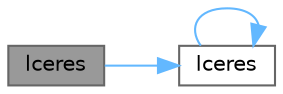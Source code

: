 digraph "lceres"
{
 // LATEX_PDF_SIZE
  bgcolor="transparent";
  edge [fontname=Helvetica,fontsize=10,labelfontname=Helvetica,labelfontsize=10];
  node [fontname=Helvetica,fontsize=10,shape=box,height=0.2,width=0.4];
  rankdir="LR";
  Node1 [id="Node000001",label="lceres",height=0.2,width=0.4,color="gray40", fillcolor="grey60", style="filled", fontcolor="black",tooltip=" "];
  Node1 -> Node2 [id="edge1_Node000001_Node000002",color="steelblue1",style="solid",tooltip=" "];
  Node2 [id="Node000002",label="lceres",height=0.2,width=0.4,color="grey40", fillcolor="white", style="filled",URL="$cblat2_8f.html#a545d7f5b3b2e5c973ce83848b2a00c8c",tooltip=" "];
  Node2 -> Node2 [id="edge2_Node000002_Node000002",color="steelblue1",style="solid",tooltip=" "];
}
